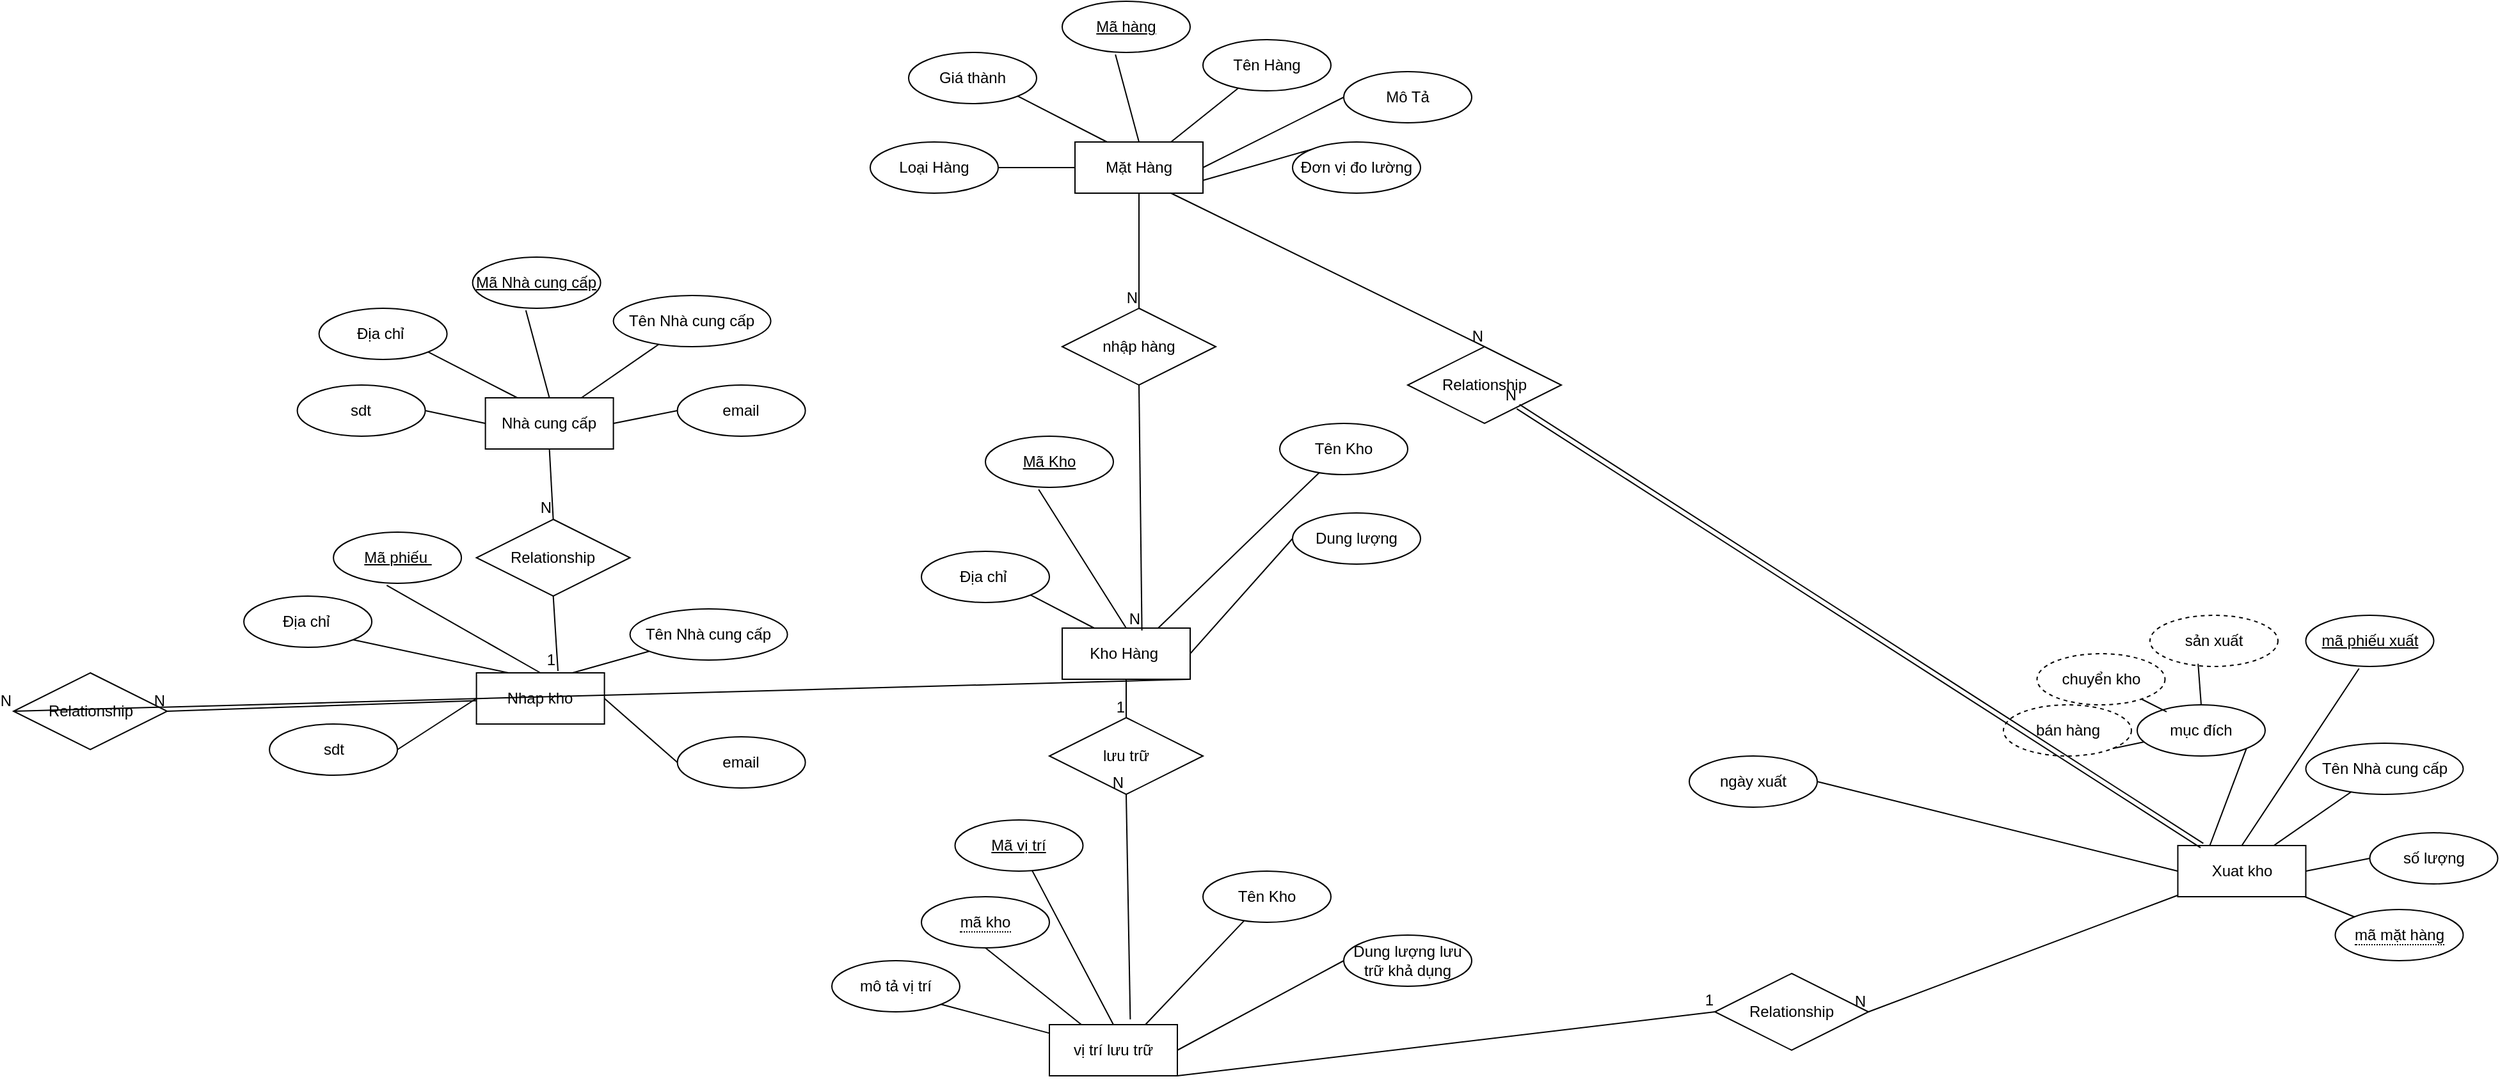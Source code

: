 <mxfile version="24.6.5" type="github" pages="2">
  <diagram name="Trang-1" id="06NiPbeSpcmdZFb_LeKn">
    <mxGraphModel dx="3327" dy="1247" grid="1" gridSize="10" guides="1" tooltips="1" connect="1" arrows="1" fold="1" page="0" pageScale="1" pageWidth="827" pageHeight="1169" math="0" shadow="0">
      <root>
        <mxCell id="0" />
        <mxCell id="1" parent="0" />
        <mxCell id="-ROXyZ5aeN6AtwtJs4if-1" value="Mặt Hàng" style="whiteSpace=wrap;html=1;align=center;" parent="1" vertex="1">
          <mxGeometry x="-50" y="60" width="100" height="40" as="geometry" />
        </mxCell>
        <mxCell id="-ROXyZ5aeN6AtwtJs4if-3" value="" style="endArrow=none;html=1;rounded=0;exitX=0.75;exitY=0;exitDx=0;exitDy=0;" parent="1" source="-ROXyZ5aeN6AtwtJs4if-1" target="-ROXyZ5aeN6AtwtJs4if-7" edge="1">
          <mxGeometry relative="1" as="geometry">
            <mxPoint x="220" y="140" as="sourcePoint" />
            <mxPoint y="-80" as="targetPoint" />
          </mxGeometry>
        </mxCell>
        <mxCell id="-ROXyZ5aeN6AtwtJs4if-7" value="Tên Hàng" style="ellipse;whiteSpace=wrap;html=1;align=center;" parent="1" vertex="1">
          <mxGeometry x="50" y="-20" width="100" height="40" as="geometry" />
        </mxCell>
        <mxCell id="-ROXyZ5aeN6AtwtJs4if-8" value="Mã hàng" style="ellipse;whiteSpace=wrap;html=1;align=center;fontStyle=4;" parent="1" vertex="1">
          <mxGeometry x="-60" y="-50" width="100" height="40" as="geometry" />
        </mxCell>
        <mxCell id="-ROXyZ5aeN6AtwtJs4if-10" value="" style="endArrow=none;html=1;rounded=0;exitX=0.416;exitY=1.04;exitDx=0;exitDy=0;exitPerimeter=0;entryX=0.5;entryY=0;entryDx=0;entryDy=0;" parent="1" source="-ROXyZ5aeN6AtwtJs4if-8" target="-ROXyZ5aeN6AtwtJs4if-1" edge="1">
          <mxGeometry relative="1" as="geometry">
            <mxPoint x="220" y="140" as="sourcePoint" />
            <mxPoint x="380" y="140" as="targetPoint" />
          </mxGeometry>
        </mxCell>
        <mxCell id="-ROXyZ5aeN6AtwtJs4if-11" value="Mô Tả" style="ellipse;whiteSpace=wrap;html=1;align=center;" parent="1" vertex="1">
          <mxGeometry x="160" y="5" width="100" height="40" as="geometry" />
        </mxCell>
        <mxCell id="-ROXyZ5aeN6AtwtJs4if-12" value="" style="endArrow=none;html=1;rounded=0;exitX=1;exitY=0.5;exitDx=0;exitDy=0;entryX=0;entryY=0.5;entryDx=0;entryDy=0;" parent="1" source="-ROXyZ5aeN6AtwtJs4if-1" target="-ROXyZ5aeN6AtwtJs4if-11" edge="1">
          <mxGeometry relative="1" as="geometry">
            <mxPoint x="35" y="70" as="sourcePoint" />
            <mxPoint x="88" y="28" as="targetPoint" />
          </mxGeometry>
        </mxCell>
        <mxCell id="-ROXyZ5aeN6AtwtJs4if-13" value="Đơn vị đo lường" style="ellipse;whiteSpace=wrap;html=1;align=center;" parent="1" vertex="1">
          <mxGeometry x="120" y="60" width="100" height="40" as="geometry" />
        </mxCell>
        <mxCell id="-ROXyZ5aeN6AtwtJs4if-14" value="" style="endArrow=none;html=1;rounded=0;exitX=1;exitY=0.75;exitDx=0;exitDy=0;entryX=0;entryY=0;entryDx=0;entryDy=0;" parent="1" source="-ROXyZ5aeN6AtwtJs4if-1" target="-ROXyZ5aeN6AtwtJs4if-13" edge="1">
          <mxGeometry relative="1" as="geometry">
            <mxPoint x="60" y="90" as="sourcePoint" />
            <mxPoint x="110" y="80" as="targetPoint" />
          </mxGeometry>
        </mxCell>
        <mxCell id="-ROXyZ5aeN6AtwtJs4if-15" value="Giá thành" style="ellipse;whiteSpace=wrap;html=1;align=center;" parent="1" vertex="1">
          <mxGeometry x="-180" y="-10" width="100" height="40" as="geometry" />
        </mxCell>
        <mxCell id="-ROXyZ5aeN6AtwtJs4if-16" value="" style="endArrow=none;html=1;rounded=0;exitX=1;exitY=1;exitDx=0;exitDy=0;entryX=0.25;entryY=0;entryDx=0;entryDy=0;" parent="1" source="-ROXyZ5aeN6AtwtJs4if-15" target="-ROXyZ5aeN6AtwtJs4if-1" edge="1">
          <mxGeometry relative="1" as="geometry">
            <mxPoint x="-8" y="2" as="sourcePoint" />
            <mxPoint x="10" y="70" as="targetPoint" />
          </mxGeometry>
        </mxCell>
        <mxCell id="-ROXyZ5aeN6AtwtJs4if-17" value="Loại Hàng" style="ellipse;whiteSpace=wrap;html=1;align=center;" parent="1" vertex="1">
          <mxGeometry x="-210" y="60" width="100" height="40" as="geometry" />
        </mxCell>
        <mxCell id="-ROXyZ5aeN6AtwtJs4if-18" value="" style="endArrow=none;html=1;rounded=0;exitX=1;exitY=0.5;exitDx=0;exitDy=0;entryX=0;entryY=0.5;entryDx=0;entryDy=0;" parent="1" source="-ROXyZ5aeN6AtwtJs4if-17" target="-ROXyZ5aeN6AtwtJs4if-1" edge="1">
          <mxGeometry relative="1" as="geometry">
            <mxPoint x="-85" y="34" as="sourcePoint" />
            <mxPoint x="-15" y="70" as="targetPoint" />
          </mxGeometry>
        </mxCell>
        <mxCell id="-ROXyZ5aeN6AtwtJs4if-19" value="Kho Hàng&amp;nbsp;" style="whiteSpace=wrap;html=1;align=center;" parent="1" vertex="1">
          <mxGeometry x="-60" y="440" width="100" height="40" as="geometry" />
        </mxCell>
        <mxCell id="-ROXyZ5aeN6AtwtJs4if-20" value="" style="endArrow=none;html=1;rounded=0;exitX=0.75;exitY=0;exitDx=0;exitDy=0;" parent="1" source="-ROXyZ5aeN6AtwtJs4if-19" target="-ROXyZ5aeN6AtwtJs4if-21" edge="1">
          <mxGeometry relative="1" as="geometry">
            <mxPoint x="230" y="530" as="sourcePoint" />
            <mxPoint x="10" y="310" as="targetPoint" />
          </mxGeometry>
        </mxCell>
        <mxCell id="-ROXyZ5aeN6AtwtJs4if-21" value="Tên Kho" style="ellipse;whiteSpace=wrap;html=1;align=center;" parent="1" vertex="1">
          <mxGeometry x="110" y="280" width="100" height="40" as="geometry" />
        </mxCell>
        <mxCell id="-ROXyZ5aeN6AtwtJs4if-22" value="Mã Kho" style="ellipse;whiteSpace=wrap;html=1;align=center;fontStyle=4;" parent="1" vertex="1">
          <mxGeometry x="-120" y="290" width="100" height="40" as="geometry" />
        </mxCell>
        <mxCell id="-ROXyZ5aeN6AtwtJs4if-23" value="" style="endArrow=none;html=1;rounded=0;exitX=0.416;exitY=1.04;exitDx=0;exitDy=0;exitPerimeter=0;entryX=0.5;entryY=0;entryDx=0;entryDy=0;" parent="1" source="-ROXyZ5aeN6AtwtJs4if-22" target="-ROXyZ5aeN6AtwtJs4if-19" edge="1">
          <mxGeometry relative="1" as="geometry">
            <mxPoint x="230" y="530" as="sourcePoint" />
            <mxPoint x="390" y="530" as="targetPoint" />
          </mxGeometry>
        </mxCell>
        <mxCell id="-ROXyZ5aeN6AtwtJs4if-24" value="Dung lượng" style="ellipse;whiteSpace=wrap;html=1;align=center;" parent="1" vertex="1">
          <mxGeometry x="120" y="350" width="100" height="40" as="geometry" />
        </mxCell>
        <mxCell id="-ROXyZ5aeN6AtwtJs4if-25" value="" style="endArrow=none;html=1;rounded=0;exitX=1;exitY=0.5;exitDx=0;exitDy=0;entryX=0;entryY=0.5;entryDx=0;entryDy=0;" parent="1" source="-ROXyZ5aeN6AtwtJs4if-19" target="-ROXyZ5aeN6AtwtJs4if-24" edge="1">
          <mxGeometry relative="1" as="geometry">
            <mxPoint x="45" y="460" as="sourcePoint" />
            <mxPoint x="98" y="418" as="targetPoint" />
          </mxGeometry>
        </mxCell>
        <mxCell id="-ROXyZ5aeN6AtwtJs4if-28" value="Địa chỉ&amp;nbsp;" style="ellipse;whiteSpace=wrap;html=1;align=center;" parent="1" vertex="1">
          <mxGeometry x="-170" y="380" width="100" height="40" as="geometry" />
        </mxCell>
        <mxCell id="-ROXyZ5aeN6AtwtJs4if-29" value="" style="endArrow=none;html=1;rounded=0;exitX=1;exitY=1;exitDx=0;exitDy=0;entryX=0.25;entryY=0;entryDx=0;entryDy=0;" parent="1" source="-ROXyZ5aeN6AtwtJs4if-28" target="-ROXyZ5aeN6AtwtJs4if-19" edge="1">
          <mxGeometry relative="1" as="geometry">
            <mxPoint x="2" y="392" as="sourcePoint" />
            <mxPoint x="20" y="460" as="targetPoint" />
          </mxGeometry>
        </mxCell>
        <mxCell id="-ROXyZ5aeN6AtwtJs4if-32" value="Nhà cung cấp" style="whiteSpace=wrap;html=1;align=center;" parent="1" vertex="1">
          <mxGeometry x="-510.7" y="260" width="100" height="40" as="geometry" />
        </mxCell>
        <mxCell id="-ROXyZ5aeN6AtwtJs4if-33" value="" style="endArrow=none;html=1;rounded=0;exitX=0.75;exitY=0;exitDx=0;exitDy=0;" parent="1" source="-ROXyZ5aeN6AtwtJs4if-32" target="-ROXyZ5aeN6AtwtJs4if-34" edge="1">
          <mxGeometry relative="1" as="geometry">
            <mxPoint x="-240.7" y="340" as="sourcePoint" />
            <mxPoint x="-460.7" y="120" as="targetPoint" />
          </mxGeometry>
        </mxCell>
        <mxCell id="-ROXyZ5aeN6AtwtJs4if-34" value="Tên Nhà cung cấp" style="ellipse;whiteSpace=wrap;html=1;align=center;" parent="1" vertex="1">
          <mxGeometry x="-410.7" y="180" width="123" height="40" as="geometry" />
        </mxCell>
        <mxCell id="-ROXyZ5aeN6AtwtJs4if-35" value="Mã Nhà cung cấp" style="ellipse;whiteSpace=wrap;html=1;align=center;fontStyle=4;" parent="1" vertex="1">
          <mxGeometry x="-520.7" y="150" width="100" height="40" as="geometry" />
        </mxCell>
        <mxCell id="-ROXyZ5aeN6AtwtJs4if-36" value="" style="endArrow=none;html=1;rounded=0;exitX=0.416;exitY=1.04;exitDx=0;exitDy=0;exitPerimeter=0;entryX=0.5;entryY=0;entryDx=0;entryDy=0;" parent="1" source="-ROXyZ5aeN6AtwtJs4if-35" target="-ROXyZ5aeN6AtwtJs4if-32" edge="1">
          <mxGeometry relative="1" as="geometry">
            <mxPoint x="-240.7" y="340" as="sourcePoint" />
            <mxPoint x="-80.7" y="340" as="targetPoint" />
          </mxGeometry>
        </mxCell>
        <mxCell id="-ROXyZ5aeN6AtwtJs4if-37" value="email" style="ellipse;whiteSpace=wrap;html=1;align=center;" parent="1" vertex="1">
          <mxGeometry x="-360.7" y="250" width="100" height="40" as="geometry" />
        </mxCell>
        <mxCell id="-ROXyZ5aeN6AtwtJs4if-38" value="" style="endArrow=none;html=1;rounded=0;exitX=1;exitY=0.5;exitDx=0;exitDy=0;entryX=0;entryY=0.5;entryDx=0;entryDy=0;" parent="1" source="-ROXyZ5aeN6AtwtJs4if-32" target="-ROXyZ5aeN6AtwtJs4if-37" edge="1">
          <mxGeometry relative="1" as="geometry">
            <mxPoint x="-425.7" y="270" as="sourcePoint" />
            <mxPoint x="-372.7" y="228" as="targetPoint" />
          </mxGeometry>
        </mxCell>
        <mxCell id="-ROXyZ5aeN6AtwtJs4if-39" value="Địa chỉ&amp;nbsp;" style="ellipse;whiteSpace=wrap;html=1;align=center;" parent="1" vertex="1">
          <mxGeometry x="-640.7" y="190" width="100" height="40" as="geometry" />
        </mxCell>
        <mxCell id="-ROXyZ5aeN6AtwtJs4if-40" value="" style="endArrow=none;html=1;rounded=0;exitX=1;exitY=1;exitDx=0;exitDy=0;entryX=0.25;entryY=0;entryDx=0;entryDy=0;" parent="1" source="-ROXyZ5aeN6AtwtJs4if-39" target="-ROXyZ5aeN6AtwtJs4if-32" edge="1">
          <mxGeometry relative="1" as="geometry">
            <mxPoint x="-468.7" y="202" as="sourcePoint" />
            <mxPoint x="-450.7" y="270" as="targetPoint" />
          </mxGeometry>
        </mxCell>
        <mxCell id="-ROXyZ5aeN6AtwtJs4if-41" value="sdt" style="ellipse;whiteSpace=wrap;html=1;align=center;" parent="1" vertex="1">
          <mxGeometry x="-657.7" y="250" width="100" height="40" as="geometry" />
        </mxCell>
        <mxCell id="-ROXyZ5aeN6AtwtJs4if-42" value="" style="endArrow=none;html=1;rounded=0;exitX=1;exitY=0.5;exitDx=0;exitDy=0;entryX=0;entryY=0.5;entryDx=0;entryDy=0;" parent="1" source="-ROXyZ5aeN6AtwtJs4if-41" target="-ROXyZ5aeN6AtwtJs4if-32" edge="1">
          <mxGeometry relative="1" as="geometry">
            <mxPoint x="-545.7" y="234" as="sourcePoint" />
            <mxPoint x="-475.7" y="270" as="targetPoint" />
          </mxGeometry>
        </mxCell>
        <mxCell id="-ROXyZ5aeN6AtwtJs4if-43" value="Nhap kho" style="whiteSpace=wrap;html=1;align=center;" parent="1" vertex="1">
          <mxGeometry x="-517.7" y="475" width="100" height="40" as="geometry" />
        </mxCell>
        <mxCell id="-ROXyZ5aeN6AtwtJs4if-44" value="" style="endArrow=none;html=1;rounded=0;exitX=0.75;exitY=0;exitDx=0;exitDy=0;" parent="1" source="-ROXyZ5aeN6AtwtJs4if-43" target="-ROXyZ5aeN6AtwtJs4if-45" edge="1">
          <mxGeometry relative="1" as="geometry">
            <mxPoint x="-240.7" y="615" as="sourcePoint" />
            <mxPoint x="-460.7" y="395" as="targetPoint" />
          </mxGeometry>
        </mxCell>
        <mxCell id="-ROXyZ5aeN6AtwtJs4if-45" value="Tên Nhà cung cấp" style="ellipse;whiteSpace=wrap;html=1;align=center;" parent="1" vertex="1">
          <mxGeometry x="-397.7" y="425" width="123" height="40" as="geometry" />
        </mxCell>
        <mxCell id="-ROXyZ5aeN6AtwtJs4if-46" value="Mã phiếu&amp;nbsp;" style="ellipse;whiteSpace=wrap;html=1;align=center;fontStyle=4;" parent="1" vertex="1">
          <mxGeometry x="-629.45" y="365" width="100" height="40" as="geometry" />
        </mxCell>
        <mxCell id="-ROXyZ5aeN6AtwtJs4if-47" value="" style="endArrow=none;html=1;rounded=0;exitX=0.416;exitY=1.04;exitDx=0;exitDy=0;exitPerimeter=0;entryX=0.5;entryY=0;entryDx=0;entryDy=0;" parent="1" source="-ROXyZ5aeN6AtwtJs4if-46" target="-ROXyZ5aeN6AtwtJs4if-43" edge="1">
          <mxGeometry relative="1" as="geometry">
            <mxPoint x="-240.7" y="615" as="sourcePoint" />
            <mxPoint x="-80.7" y="615" as="targetPoint" />
          </mxGeometry>
        </mxCell>
        <mxCell id="-ROXyZ5aeN6AtwtJs4if-48" value="email" style="ellipse;whiteSpace=wrap;html=1;align=center;" parent="1" vertex="1">
          <mxGeometry x="-360.7" y="525" width="100" height="40" as="geometry" />
        </mxCell>
        <mxCell id="-ROXyZ5aeN6AtwtJs4if-49" value="" style="endArrow=none;html=1;rounded=0;exitX=1;exitY=0.5;exitDx=0;exitDy=0;entryX=0;entryY=0.5;entryDx=0;entryDy=0;" parent="1" source="-ROXyZ5aeN6AtwtJs4if-43" target="-ROXyZ5aeN6AtwtJs4if-48" edge="1">
          <mxGeometry relative="1" as="geometry">
            <mxPoint x="-425.7" y="545" as="sourcePoint" />
            <mxPoint x="-372.7" y="503" as="targetPoint" />
          </mxGeometry>
        </mxCell>
        <mxCell id="-ROXyZ5aeN6AtwtJs4if-50" value="Địa chỉ&amp;nbsp;" style="ellipse;whiteSpace=wrap;html=1;align=center;" parent="1" vertex="1">
          <mxGeometry x="-699.45" y="415" width="100" height="40" as="geometry" />
        </mxCell>
        <mxCell id="-ROXyZ5aeN6AtwtJs4if-51" value="" style="endArrow=none;html=1;rounded=0;exitX=1;exitY=1;exitDx=0;exitDy=0;entryX=0.25;entryY=0;entryDx=0;entryDy=0;" parent="1" source="-ROXyZ5aeN6AtwtJs4if-50" target="-ROXyZ5aeN6AtwtJs4if-43" edge="1">
          <mxGeometry relative="1" as="geometry">
            <mxPoint x="-468.7" y="477" as="sourcePoint" />
            <mxPoint x="-450.7" y="545" as="targetPoint" />
          </mxGeometry>
        </mxCell>
        <mxCell id="-ROXyZ5aeN6AtwtJs4if-52" value="sdt" style="ellipse;whiteSpace=wrap;html=1;align=center;" parent="1" vertex="1">
          <mxGeometry x="-679.45" y="515" width="100" height="40" as="geometry" />
        </mxCell>
        <mxCell id="-ROXyZ5aeN6AtwtJs4if-53" value="" style="endArrow=none;html=1;rounded=0;exitX=1;exitY=0.5;exitDx=0;exitDy=0;entryX=0;entryY=0.5;entryDx=0;entryDy=0;" parent="1" source="-ROXyZ5aeN6AtwtJs4if-52" target="-ROXyZ5aeN6AtwtJs4if-43" edge="1">
          <mxGeometry relative="1" as="geometry">
            <mxPoint x="-545.7" y="509" as="sourcePoint" />
            <mxPoint x="-475.7" y="545" as="targetPoint" />
          </mxGeometry>
        </mxCell>
        <mxCell id="D9ShZZUK0wbo1GwMVdP7-1" value="Xuat kho" style="whiteSpace=wrap;html=1;align=center;" vertex="1" parent="1">
          <mxGeometry x="811.75" y="610" width="100" height="40" as="geometry" />
        </mxCell>
        <mxCell id="D9ShZZUK0wbo1GwMVdP7-2" value="" style="endArrow=none;html=1;rounded=0;exitX=0.75;exitY=0;exitDx=0;exitDy=0;" edge="1" source="D9ShZZUK0wbo1GwMVdP7-1" target="D9ShZZUK0wbo1GwMVdP7-3" parent="1">
          <mxGeometry relative="1" as="geometry">
            <mxPoint x="1081.75" y="690" as="sourcePoint" />
            <mxPoint x="861.75" y="470" as="targetPoint" />
          </mxGeometry>
        </mxCell>
        <mxCell id="D9ShZZUK0wbo1GwMVdP7-3" value="Tên Nhà cung cấp" style="ellipse;whiteSpace=wrap;html=1;align=center;" vertex="1" parent="1">
          <mxGeometry x="911.75" y="530" width="123" height="40" as="geometry" />
        </mxCell>
        <mxCell id="D9ShZZUK0wbo1GwMVdP7-4" value="mã phiếu xuất" style="ellipse;whiteSpace=wrap;html=1;align=center;fontStyle=4;" vertex="1" parent="1">
          <mxGeometry x="911.75" y="430" width="100" height="40" as="geometry" />
        </mxCell>
        <mxCell id="D9ShZZUK0wbo1GwMVdP7-5" value="" style="endArrow=none;html=1;rounded=0;exitX=0.416;exitY=1.04;exitDx=0;exitDy=0;exitPerimeter=0;entryX=0.5;entryY=0;entryDx=0;entryDy=0;" edge="1" source="D9ShZZUK0wbo1GwMVdP7-4" target="D9ShZZUK0wbo1GwMVdP7-1" parent="1">
          <mxGeometry relative="1" as="geometry">
            <mxPoint x="1081.75" y="690" as="sourcePoint" />
            <mxPoint x="1241.75" y="690" as="targetPoint" />
          </mxGeometry>
        </mxCell>
        <mxCell id="D9ShZZUK0wbo1GwMVdP7-6" value="số lượng" style="ellipse;whiteSpace=wrap;html=1;align=center;" vertex="1" parent="1">
          <mxGeometry x="961.75" y="600" width="100" height="40" as="geometry" />
        </mxCell>
        <mxCell id="D9ShZZUK0wbo1GwMVdP7-7" value="" style="endArrow=none;html=1;rounded=0;exitX=1;exitY=0.5;exitDx=0;exitDy=0;entryX=0;entryY=0.5;entryDx=0;entryDy=0;" edge="1" source="D9ShZZUK0wbo1GwMVdP7-1" target="D9ShZZUK0wbo1GwMVdP7-6" parent="1">
          <mxGeometry relative="1" as="geometry">
            <mxPoint x="896.75" y="620" as="sourcePoint" />
            <mxPoint x="949.75" y="578" as="targetPoint" />
          </mxGeometry>
        </mxCell>
        <mxCell id="D9ShZZUK0wbo1GwMVdP7-8" value="mục đích" style="ellipse;whiteSpace=wrap;html=1;align=center;" vertex="1" parent="1">
          <mxGeometry x="780" y="500" width="100" height="40" as="geometry" />
        </mxCell>
        <mxCell id="D9ShZZUK0wbo1GwMVdP7-9" value="" style="endArrow=none;html=1;rounded=0;exitX=1;exitY=1;exitDx=0;exitDy=0;entryX=0.25;entryY=0;entryDx=0;entryDy=0;" edge="1" source="D9ShZZUK0wbo1GwMVdP7-8" target="D9ShZZUK0wbo1GwMVdP7-1" parent="1">
          <mxGeometry relative="1" as="geometry">
            <mxPoint x="853.75" y="552" as="sourcePoint" />
            <mxPoint x="871.75" y="620" as="targetPoint" />
          </mxGeometry>
        </mxCell>
        <mxCell id="D9ShZZUK0wbo1GwMVdP7-10" value="ngày xuất" style="ellipse;whiteSpace=wrap;html=1;align=center;" vertex="1" parent="1">
          <mxGeometry x="430" y="540" width="100" height="40" as="geometry" />
        </mxCell>
        <mxCell id="D9ShZZUK0wbo1GwMVdP7-11" value="" style="endArrow=none;html=1;rounded=0;exitX=1;exitY=0.5;exitDx=0;exitDy=0;entryX=0;entryY=0.5;entryDx=0;entryDy=0;" edge="1" source="D9ShZZUK0wbo1GwMVdP7-10" target="D9ShZZUK0wbo1GwMVdP7-1" parent="1">
          <mxGeometry relative="1" as="geometry">
            <mxPoint x="496.75" y="604" as="sourcePoint" />
            <mxPoint x="531.75" y="650" as="targetPoint" />
          </mxGeometry>
        </mxCell>
        <mxCell id="D9ShZZUK0wbo1GwMVdP7-13" value="&lt;span style=&quot;border-bottom: 1px dotted&quot;&gt;mã mặt hàng&lt;/span&gt;" style="ellipse;whiteSpace=wrap;html=1;align=center;" vertex="1" parent="1">
          <mxGeometry x="934.75" y="660" width="100" height="40" as="geometry" />
        </mxCell>
        <mxCell id="D9ShZZUK0wbo1GwMVdP7-14" value="" style="endArrow=none;html=1;rounded=0;" edge="1" parent="1" source="D9ShZZUK0wbo1GwMVdP7-1" target="D9ShZZUK0wbo1GwMVdP7-13">
          <mxGeometry relative="1" as="geometry">
            <mxPoint x="922" y="640" as="sourcePoint" />
            <mxPoint x="972" y="630" as="targetPoint" />
          </mxGeometry>
        </mxCell>
        <mxCell id="D9ShZZUK0wbo1GwMVdP7-15" value="bán hàng" style="ellipse;whiteSpace=wrap;html=1;align=center;dashed=1;" vertex="1" parent="1">
          <mxGeometry x="675.5" y="500" width="100" height="40" as="geometry" />
        </mxCell>
        <mxCell id="D9ShZZUK0wbo1GwMVdP7-16" value="sản xuất" style="ellipse;whiteSpace=wrap;html=1;align=center;dashed=1;" vertex="1" parent="1">
          <mxGeometry x="790" y="430" width="100" height="40" as="geometry" />
        </mxCell>
        <mxCell id="D9ShZZUK0wbo1GwMVdP7-17" value="chuyển kho" style="ellipse;whiteSpace=wrap;html=1;align=center;dashed=1;" vertex="1" parent="1">
          <mxGeometry x="701.75" y="460" width="100" height="40" as="geometry" />
        </mxCell>
        <mxCell id="D9ShZZUK0wbo1GwMVdP7-18" value="" style="endArrow=none;html=1;rounded=0;exitX=1;exitY=1;exitDx=0;exitDy=0;" edge="1" parent="1" source="D9ShZZUK0wbo1GwMVdP7-15" target="D9ShZZUK0wbo1GwMVdP7-8">
          <mxGeometry relative="1" as="geometry">
            <mxPoint x="776" y="600" as="sourcePoint" />
            <mxPoint x="822" y="640" as="targetPoint" />
          </mxGeometry>
        </mxCell>
        <mxCell id="D9ShZZUK0wbo1GwMVdP7-19" value="" style="endArrow=none;html=1;rounded=0;entryX=0.23;entryY=0.135;entryDx=0;entryDy=0;entryPerimeter=0;" edge="1" parent="1" source="D9ShZZUK0wbo1GwMVdP7-17" target="D9ShZZUK0wbo1GwMVdP7-8">
          <mxGeometry relative="1" as="geometry">
            <mxPoint x="657" y="510" as="sourcePoint" />
            <mxPoint x="718" y="559" as="targetPoint" />
          </mxGeometry>
        </mxCell>
        <mxCell id="D9ShZZUK0wbo1GwMVdP7-20" value="" style="endArrow=none;html=1;rounded=0;exitX=0.376;exitY=0.947;exitDx=0;exitDy=0;entryX=0.5;entryY=0;entryDx=0;entryDy=0;exitPerimeter=0;" edge="1" parent="1" source="D9ShZZUK0wbo1GwMVdP7-16" target="D9ShZZUK0wbo1GwMVdP7-8">
          <mxGeometry relative="1" as="geometry">
            <mxPoint x="761.75" y="500" as="sourcePoint" />
            <mxPoint x="736" y="535" as="targetPoint" />
          </mxGeometry>
        </mxCell>
        <mxCell id="D9ShZZUK0wbo1GwMVdP7-22" value="vị trí lưu trữ" style="whiteSpace=wrap;html=1;align=center;" vertex="1" parent="1">
          <mxGeometry x="-70" y="750" width="100" height="40" as="geometry" />
        </mxCell>
        <mxCell id="D9ShZZUK0wbo1GwMVdP7-23" value="" style="endArrow=none;html=1;rounded=0;exitX=0.75;exitY=0;exitDx=0;exitDy=0;" edge="1" source="D9ShZZUK0wbo1GwMVdP7-22" target="D9ShZZUK0wbo1GwMVdP7-24" parent="1">
          <mxGeometry relative="1" as="geometry">
            <mxPoint x="220" y="790" as="sourcePoint" />
            <mxPoint y="570" as="targetPoint" />
          </mxGeometry>
        </mxCell>
        <mxCell id="D9ShZZUK0wbo1GwMVdP7-24" value="Tên Kho" style="ellipse;whiteSpace=wrap;html=1;align=center;" vertex="1" parent="1">
          <mxGeometry x="50" y="630" width="100" height="40" as="geometry" />
        </mxCell>
        <mxCell id="D9ShZZUK0wbo1GwMVdP7-25" value="" style="endArrow=none;html=1;rounded=0;entryX=0.5;entryY=0;entryDx=0;entryDy=0;" edge="1" target="D9ShZZUK0wbo1GwMVdP7-22" parent="1" source="D9ShZZUK0wbo1GwMVdP7-30">
          <mxGeometry relative="1" as="geometry">
            <mxPoint x="-38" y="652" as="sourcePoint" />
            <mxPoint x="380" y="790" as="targetPoint" />
          </mxGeometry>
        </mxCell>
        <mxCell id="D9ShZZUK0wbo1GwMVdP7-26" value="Dung lượng lưu trữ khả dụng" style="ellipse;whiteSpace=wrap;html=1;align=center;" vertex="1" parent="1">
          <mxGeometry x="160" y="680" width="100" height="40" as="geometry" />
        </mxCell>
        <mxCell id="D9ShZZUK0wbo1GwMVdP7-27" value="" style="endArrow=none;html=1;rounded=0;exitX=1;exitY=0.5;exitDx=0;exitDy=0;entryX=0;entryY=0.5;entryDx=0;entryDy=0;" edge="1" source="D9ShZZUK0wbo1GwMVdP7-22" target="D9ShZZUK0wbo1GwMVdP7-26" parent="1">
          <mxGeometry relative="1" as="geometry">
            <mxPoint x="35" y="720" as="sourcePoint" />
            <mxPoint x="88" y="678" as="targetPoint" />
          </mxGeometry>
        </mxCell>
        <mxCell id="D9ShZZUK0wbo1GwMVdP7-28" value="mô tả vị trí" style="ellipse;whiteSpace=wrap;html=1;align=center;" vertex="1" parent="1">
          <mxGeometry x="-240" y="700" width="100" height="40" as="geometry" />
        </mxCell>
        <mxCell id="D9ShZZUK0wbo1GwMVdP7-29" value="" style="endArrow=none;html=1;rounded=0;exitX=1;exitY=1;exitDx=0;exitDy=0;" edge="1" source="D9ShZZUK0wbo1GwMVdP7-28" target="D9ShZZUK0wbo1GwMVdP7-22" parent="1">
          <mxGeometry relative="1" as="geometry">
            <mxPoint x="-8" y="652" as="sourcePoint" />
            <mxPoint x="10" y="720" as="targetPoint" />
          </mxGeometry>
        </mxCell>
        <mxCell id="D9ShZZUK0wbo1GwMVdP7-30" value="Mã vị trí" style="ellipse;whiteSpace=wrap;html=1;align=center;fontStyle=4;" vertex="1" parent="1">
          <mxGeometry x="-143.75" y="590" width="100" height="40" as="geometry" />
        </mxCell>
        <mxCell id="D9ShZZUK0wbo1GwMVdP7-31" value="&lt;span style=&quot;border-bottom: 1px dotted&quot;&gt;mã kho&lt;/span&gt;" style="ellipse;whiteSpace=wrap;html=1;align=center;" vertex="1" parent="1">
          <mxGeometry x="-170" y="650" width="100" height="40" as="geometry" />
        </mxCell>
        <mxCell id="D9ShZZUK0wbo1GwMVdP7-32" value="" style="endArrow=none;html=1;rounded=0;exitX=0.5;exitY=1;exitDx=0;exitDy=0;entryX=0.25;entryY=0;entryDx=0;entryDy=0;" edge="1" parent="1" source="D9ShZZUK0wbo1GwMVdP7-31" target="D9ShZZUK0wbo1GwMVdP7-22">
          <mxGeometry relative="1" as="geometry">
            <mxPoint x="-145" y="744" as="sourcePoint" />
            <mxPoint x="-34" y="776" as="targetPoint" />
          </mxGeometry>
        </mxCell>
        <mxCell id="D9ShZZUK0wbo1GwMVdP7-33" value="nhập hàng" style="shape=rhombus;perimeter=rhombusPerimeter;whiteSpace=wrap;html=1;align=center;" vertex="1" parent="1">
          <mxGeometry x="-60" y="190" width="120" height="60" as="geometry" />
        </mxCell>
        <mxCell id="D9ShZZUK0wbo1GwMVdP7-44" value="" style="endArrow=none;html=1;rounded=0;exitX=0.5;exitY=1;exitDx=0;exitDy=0;entryX=0.5;entryY=0;entryDx=0;entryDy=0;" edge="1" parent="1" source="-ROXyZ5aeN6AtwtJs4if-1" target="D9ShZZUK0wbo1GwMVdP7-33">
          <mxGeometry relative="1" as="geometry">
            <mxPoint x="470" y="270" as="sourcePoint" />
            <mxPoint x="630" y="270" as="targetPoint" />
          </mxGeometry>
        </mxCell>
        <mxCell id="D9ShZZUK0wbo1GwMVdP7-45" value="N" style="resizable=0;html=1;whiteSpace=wrap;align=right;verticalAlign=bottom;" connectable="0" vertex="1" parent="D9ShZZUK0wbo1GwMVdP7-44">
          <mxGeometry x="1" relative="1" as="geometry" />
        </mxCell>
        <mxCell id="D9ShZZUK0wbo1GwMVdP7-46" value="" style="endArrow=none;html=1;rounded=0;exitX=0.5;exitY=1;exitDx=0;exitDy=0;entryX=0.623;entryY=0.047;entryDx=0;entryDy=0;entryPerimeter=0;" edge="1" parent="1" source="D9ShZZUK0wbo1GwMVdP7-33" target="-ROXyZ5aeN6AtwtJs4if-19">
          <mxGeometry relative="1" as="geometry">
            <mxPoint x="470" y="270" as="sourcePoint" />
            <mxPoint x="630" y="270" as="targetPoint" />
          </mxGeometry>
        </mxCell>
        <mxCell id="D9ShZZUK0wbo1GwMVdP7-47" value="N" style="resizable=0;html=1;whiteSpace=wrap;align=right;verticalAlign=bottom;" connectable="0" vertex="1" parent="D9ShZZUK0wbo1GwMVdP7-46">
          <mxGeometry x="1" relative="1" as="geometry" />
        </mxCell>
        <mxCell id="D9ShZZUK0wbo1GwMVdP7-48" value="lưu trữ" style="shape=rhombus;perimeter=rhombusPerimeter;whiteSpace=wrap;html=1;align=center;" vertex="1" parent="1">
          <mxGeometry x="-70" y="510" width="120" height="60" as="geometry" />
        </mxCell>
        <mxCell id="D9ShZZUK0wbo1GwMVdP7-49" value="" style="endArrow=none;html=1;rounded=0;exitX=0.5;exitY=1;exitDx=0;exitDy=0;entryX=0.5;entryY=0;entryDx=0;entryDy=0;" edge="1" parent="1" source="-ROXyZ5aeN6AtwtJs4if-19" target="D9ShZZUK0wbo1GwMVdP7-48">
          <mxGeometry relative="1" as="geometry">
            <mxPoint x="470" y="500" as="sourcePoint" />
            <mxPoint x="630" y="500" as="targetPoint" />
          </mxGeometry>
        </mxCell>
        <mxCell id="D9ShZZUK0wbo1GwMVdP7-50" value="1" style="resizable=0;html=1;whiteSpace=wrap;align=right;verticalAlign=bottom;" connectable="0" vertex="1" parent="D9ShZZUK0wbo1GwMVdP7-49">
          <mxGeometry x="1" relative="1" as="geometry" />
        </mxCell>
        <mxCell id="D9ShZZUK0wbo1GwMVdP7-51" value="" style="endArrow=none;html=1;rounded=0;entryX=0.5;entryY=1;entryDx=0;entryDy=0;exitX=0.632;exitY=-0.103;exitDx=0;exitDy=0;exitPerimeter=0;" edge="1" parent="1" source="D9ShZZUK0wbo1GwMVdP7-22" target="D9ShZZUK0wbo1GwMVdP7-48">
          <mxGeometry relative="1" as="geometry">
            <mxPoint x="20" y="680" as="sourcePoint" />
            <mxPoint x="630" y="500" as="targetPoint" />
          </mxGeometry>
        </mxCell>
        <mxCell id="D9ShZZUK0wbo1GwMVdP7-52" value="N" style="resizable=0;html=1;whiteSpace=wrap;align=right;verticalAlign=bottom;" connectable="0" vertex="1" parent="D9ShZZUK0wbo1GwMVdP7-51">
          <mxGeometry x="1" relative="1" as="geometry" />
        </mxCell>
        <mxCell id="D9ShZZUK0wbo1GwMVdP7-53" value="Relationship" style="shape=rhombus;perimeter=rhombusPerimeter;whiteSpace=wrap;html=1;align=center;" vertex="1" parent="1">
          <mxGeometry x="-517.7" y="355" width="120" height="60" as="geometry" />
        </mxCell>
        <mxCell id="D9ShZZUK0wbo1GwMVdP7-56" value="" style="endArrow=none;html=1;rounded=0;exitX=0.5;exitY=1;exitDx=0;exitDy=0;entryX=0.5;entryY=0;entryDx=0;entryDy=0;" edge="1" parent="1" source="-ROXyZ5aeN6AtwtJs4if-32" target="D9ShZZUK0wbo1GwMVdP7-53">
          <mxGeometry relative="1" as="geometry">
            <mxPoint x="-429.45" y="425" as="sourcePoint" />
            <mxPoint x="-447.45" y="545" as="targetPoint" />
          </mxGeometry>
        </mxCell>
        <mxCell id="D9ShZZUK0wbo1GwMVdP7-57" value="N" style="resizable=0;html=1;whiteSpace=wrap;align=right;verticalAlign=bottom;" connectable="0" vertex="1" parent="D9ShZZUK0wbo1GwMVdP7-56">
          <mxGeometry x="1" relative="1" as="geometry" />
        </mxCell>
        <mxCell id="D9ShZZUK0wbo1GwMVdP7-58" value="" style="endArrow=none;html=1;rounded=0;exitX=0.5;exitY=1;exitDx=0;exitDy=0;entryX=0.637;entryY=-0.036;entryDx=0;entryDy=0;entryPerimeter=0;" edge="1" parent="1" source="D9ShZZUK0wbo1GwMVdP7-53" target="-ROXyZ5aeN6AtwtJs4if-43">
          <mxGeometry relative="1" as="geometry">
            <mxPoint x="-929.45" y="545" as="sourcePoint" />
            <mxPoint x="-769.45" y="545" as="targetPoint" />
          </mxGeometry>
        </mxCell>
        <mxCell id="D9ShZZUK0wbo1GwMVdP7-59" value="1" style="resizable=0;html=1;whiteSpace=wrap;align=right;verticalAlign=bottom;" connectable="0" vertex="1" parent="D9ShZZUK0wbo1GwMVdP7-58">
          <mxGeometry x="1" relative="1" as="geometry" />
        </mxCell>
        <mxCell id="D9ShZZUK0wbo1GwMVdP7-62" value="Relationship" style="shape=rhombus;perimeter=rhombusPerimeter;whiteSpace=wrap;html=1;align=center;" vertex="1" parent="1">
          <mxGeometry x="210" y="220" width="120" height="60" as="geometry" />
        </mxCell>
        <mxCell id="D9ShZZUK0wbo1GwMVdP7-66" value="" style="shape=link;html=1;rounded=0;" edge="1" parent="1" source="D9ShZZUK0wbo1GwMVdP7-1" target="D9ShZZUK0wbo1GwMVdP7-62">
          <mxGeometry relative="1" as="geometry">
            <mxPoint x="430" y="360" as="sourcePoint" />
            <mxPoint x="590" y="360" as="targetPoint" />
          </mxGeometry>
        </mxCell>
        <mxCell id="D9ShZZUK0wbo1GwMVdP7-67" value="N" style="resizable=0;html=1;whiteSpace=wrap;align=right;verticalAlign=bottom;" connectable="0" vertex="1" parent="D9ShZZUK0wbo1GwMVdP7-66">
          <mxGeometry x="1" relative="1" as="geometry" />
        </mxCell>
        <mxCell id="D9ShZZUK0wbo1GwMVdP7-70" value="" style="endArrow=none;html=1;rounded=0;exitX=0.75;exitY=1;exitDx=0;exitDy=0;entryX=0.5;entryY=0;entryDx=0;entryDy=0;" edge="1" parent="1" source="-ROXyZ5aeN6AtwtJs4if-1" target="D9ShZZUK0wbo1GwMVdP7-62">
          <mxGeometry relative="1" as="geometry">
            <mxPoint x="430" y="360" as="sourcePoint" />
            <mxPoint x="590" y="360" as="targetPoint" />
          </mxGeometry>
        </mxCell>
        <mxCell id="D9ShZZUK0wbo1GwMVdP7-71" value="N" style="resizable=0;html=1;whiteSpace=wrap;align=right;verticalAlign=bottom;" connectable="0" vertex="1" parent="D9ShZZUK0wbo1GwMVdP7-70">
          <mxGeometry x="1" relative="1" as="geometry" />
        </mxCell>
        <mxCell id="D9ShZZUK0wbo1GwMVdP7-74" value="Relationship" style="shape=rhombus;perimeter=rhombusPerimeter;whiteSpace=wrap;html=1;align=center;" vertex="1" parent="1">
          <mxGeometry x="450" y="710" width="120" height="60" as="geometry" />
        </mxCell>
        <mxCell id="D9ShZZUK0wbo1GwMVdP7-75" value="" style="endArrow=none;html=1;rounded=0;entryX=1;entryY=0.5;entryDx=0;entryDy=0;" edge="1" parent="1" source="D9ShZZUK0wbo1GwMVdP7-1" target="D9ShZZUK0wbo1GwMVdP7-74">
          <mxGeometry relative="1" as="geometry">
            <mxPoint x="300" y="470" as="sourcePoint" />
            <mxPoint x="460" y="470" as="targetPoint" />
          </mxGeometry>
        </mxCell>
        <mxCell id="D9ShZZUK0wbo1GwMVdP7-76" value="N" style="resizable=0;html=1;whiteSpace=wrap;align=right;verticalAlign=bottom;" connectable="0" vertex="1" parent="D9ShZZUK0wbo1GwMVdP7-75">
          <mxGeometry x="1" relative="1" as="geometry" />
        </mxCell>
        <mxCell id="D9ShZZUK0wbo1GwMVdP7-77" value="" style="endArrow=none;html=1;rounded=0;exitX=1;exitY=1;exitDx=0;exitDy=0;entryX=0;entryY=0.5;entryDx=0;entryDy=0;" edge="1" parent="1" source="D9ShZZUK0wbo1GwMVdP7-22" target="D9ShZZUK0wbo1GwMVdP7-74">
          <mxGeometry relative="1" as="geometry">
            <mxPoint x="300" y="470" as="sourcePoint" />
            <mxPoint x="460" y="470" as="targetPoint" />
          </mxGeometry>
        </mxCell>
        <mxCell id="D9ShZZUK0wbo1GwMVdP7-78" value="1" style="resizable=0;html=1;whiteSpace=wrap;align=right;verticalAlign=bottom;" connectable="0" vertex="1" parent="D9ShZZUK0wbo1GwMVdP7-77">
          <mxGeometry x="1" relative="1" as="geometry" />
        </mxCell>
        <mxCell id="aXo7LjdJrBe3hRCOyGDb-1" value="Relationship" style="shape=rhombus;perimeter=rhombusPerimeter;whiteSpace=wrap;html=1;align=center;" vertex="1" parent="1">
          <mxGeometry x="-879.45" y="475" width="120" height="60" as="geometry" />
        </mxCell>
        <mxCell id="aXo7LjdJrBe3hRCOyGDb-5" value="" style="endArrow=none;html=1;rounded=0;entryX=1;entryY=0.5;entryDx=0;entryDy=0;" edge="1" parent="1" source="-ROXyZ5aeN6AtwtJs4if-43" target="aXo7LjdJrBe3hRCOyGDb-1">
          <mxGeometry relative="1" as="geometry">
            <mxPoint x="-839.45" y="585" as="sourcePoint" />
            <mxPoint x="-679.45" y="585" as="targetPoint" />
          </mxGeometry>
        </mxCell>
        <mxCell id="aXo7LjdJrBe3hRCOyGDb-6" value="N" style="resizable=0;html=1;whiteSpace=wrap;align=right;verticalAlign=bottom;" connectable="0" vertex="1" parent="aXo7LjdJrBe3hRCOyGDb-5">
          <mxGeometry x="1" relative="1" as="geometry" />
        </mxCell>
        <mxCell id="aXo7LjdJrBe3hRCOyGDb-7" value="" style="endArrow=none;html=1;rounded=0;entryX=0;entryY=0.5;entryDx=0;entryDy=0;exitX=1;exitY=1;exitDx=0;exitDy=0;" edge="1" parent="1" source="-ROXyZ5aeN6AtwtJs4if-19" target="aXo7LjdJrBe3hRCOyGDb-1">
          <mxGeometry relative="1" as="geometry">
            <mxPoint x="852" y="332" as="sourcePoint" />
            <mxPoint x="610" y="340" as="targetPoint" />
          </mxGeometry>
        </mxCell>
        <mxCell id="aXo7LjdJrBe3hRCOyGDb-8" value="N" style="resizable=0;html=1;whiteSpace=wrap;align=right;verticalAlign=bottom;" connectable="0" vertex="1" parent="aXo7LjdJrBe3hRCOyGDb-7">
          <mxGeometry x="1" relative="1" as="geometry" />
        </mxCell>
      </root>
    </mxGraphModel>
  </diagram>
  <diagram id="MmAk5FzeyEXZPhAT0BVw" name="Trang-2">
    <mxGraphModel grid="1" page="0" gridSize="10" guides="1" tooltips="1" connect="1" arrows="1" fold="1" pageScale="1" pageWidth="827" pageHeight="1169" math="0" shadow="0">
      <root>
        <mxCell id="0" />
        <mxCell id="1" parent="0" />
      </root>
    </mxGraphModel>
  </diagram>
</mxfile>

